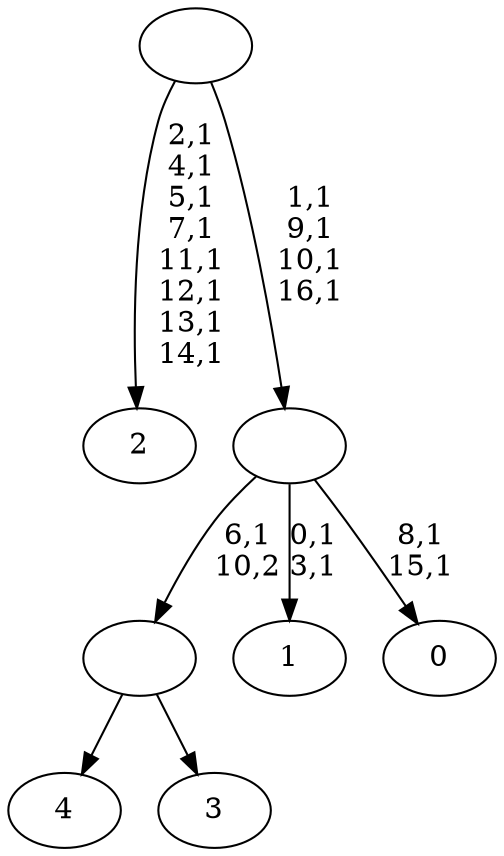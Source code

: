 digraph T {
	22 [label="4"]
	21 [label="3"]
	20 [label=""]
	19 [label="2"]
	10 [label="1"]
	7 [label="0"]
	4 [label=""]
	0 [label=""]
	20 -> 22 [label=""]
	20 -> 21 [label=""]
	4 -> 7 [label="8,1\n15,1"]
	4 -> 10 [label="0,1\n3,1"]
	4 -> 20 [label="6,1\n10,2"]
	0 -> 4 [label="1,1\n9,1\n10,1\n16,1"]
	0 -> 19 [label="2,1\n4,1\n5,1\n7,1\n11,1\n12,1\n13,1\n14,1"]
}
